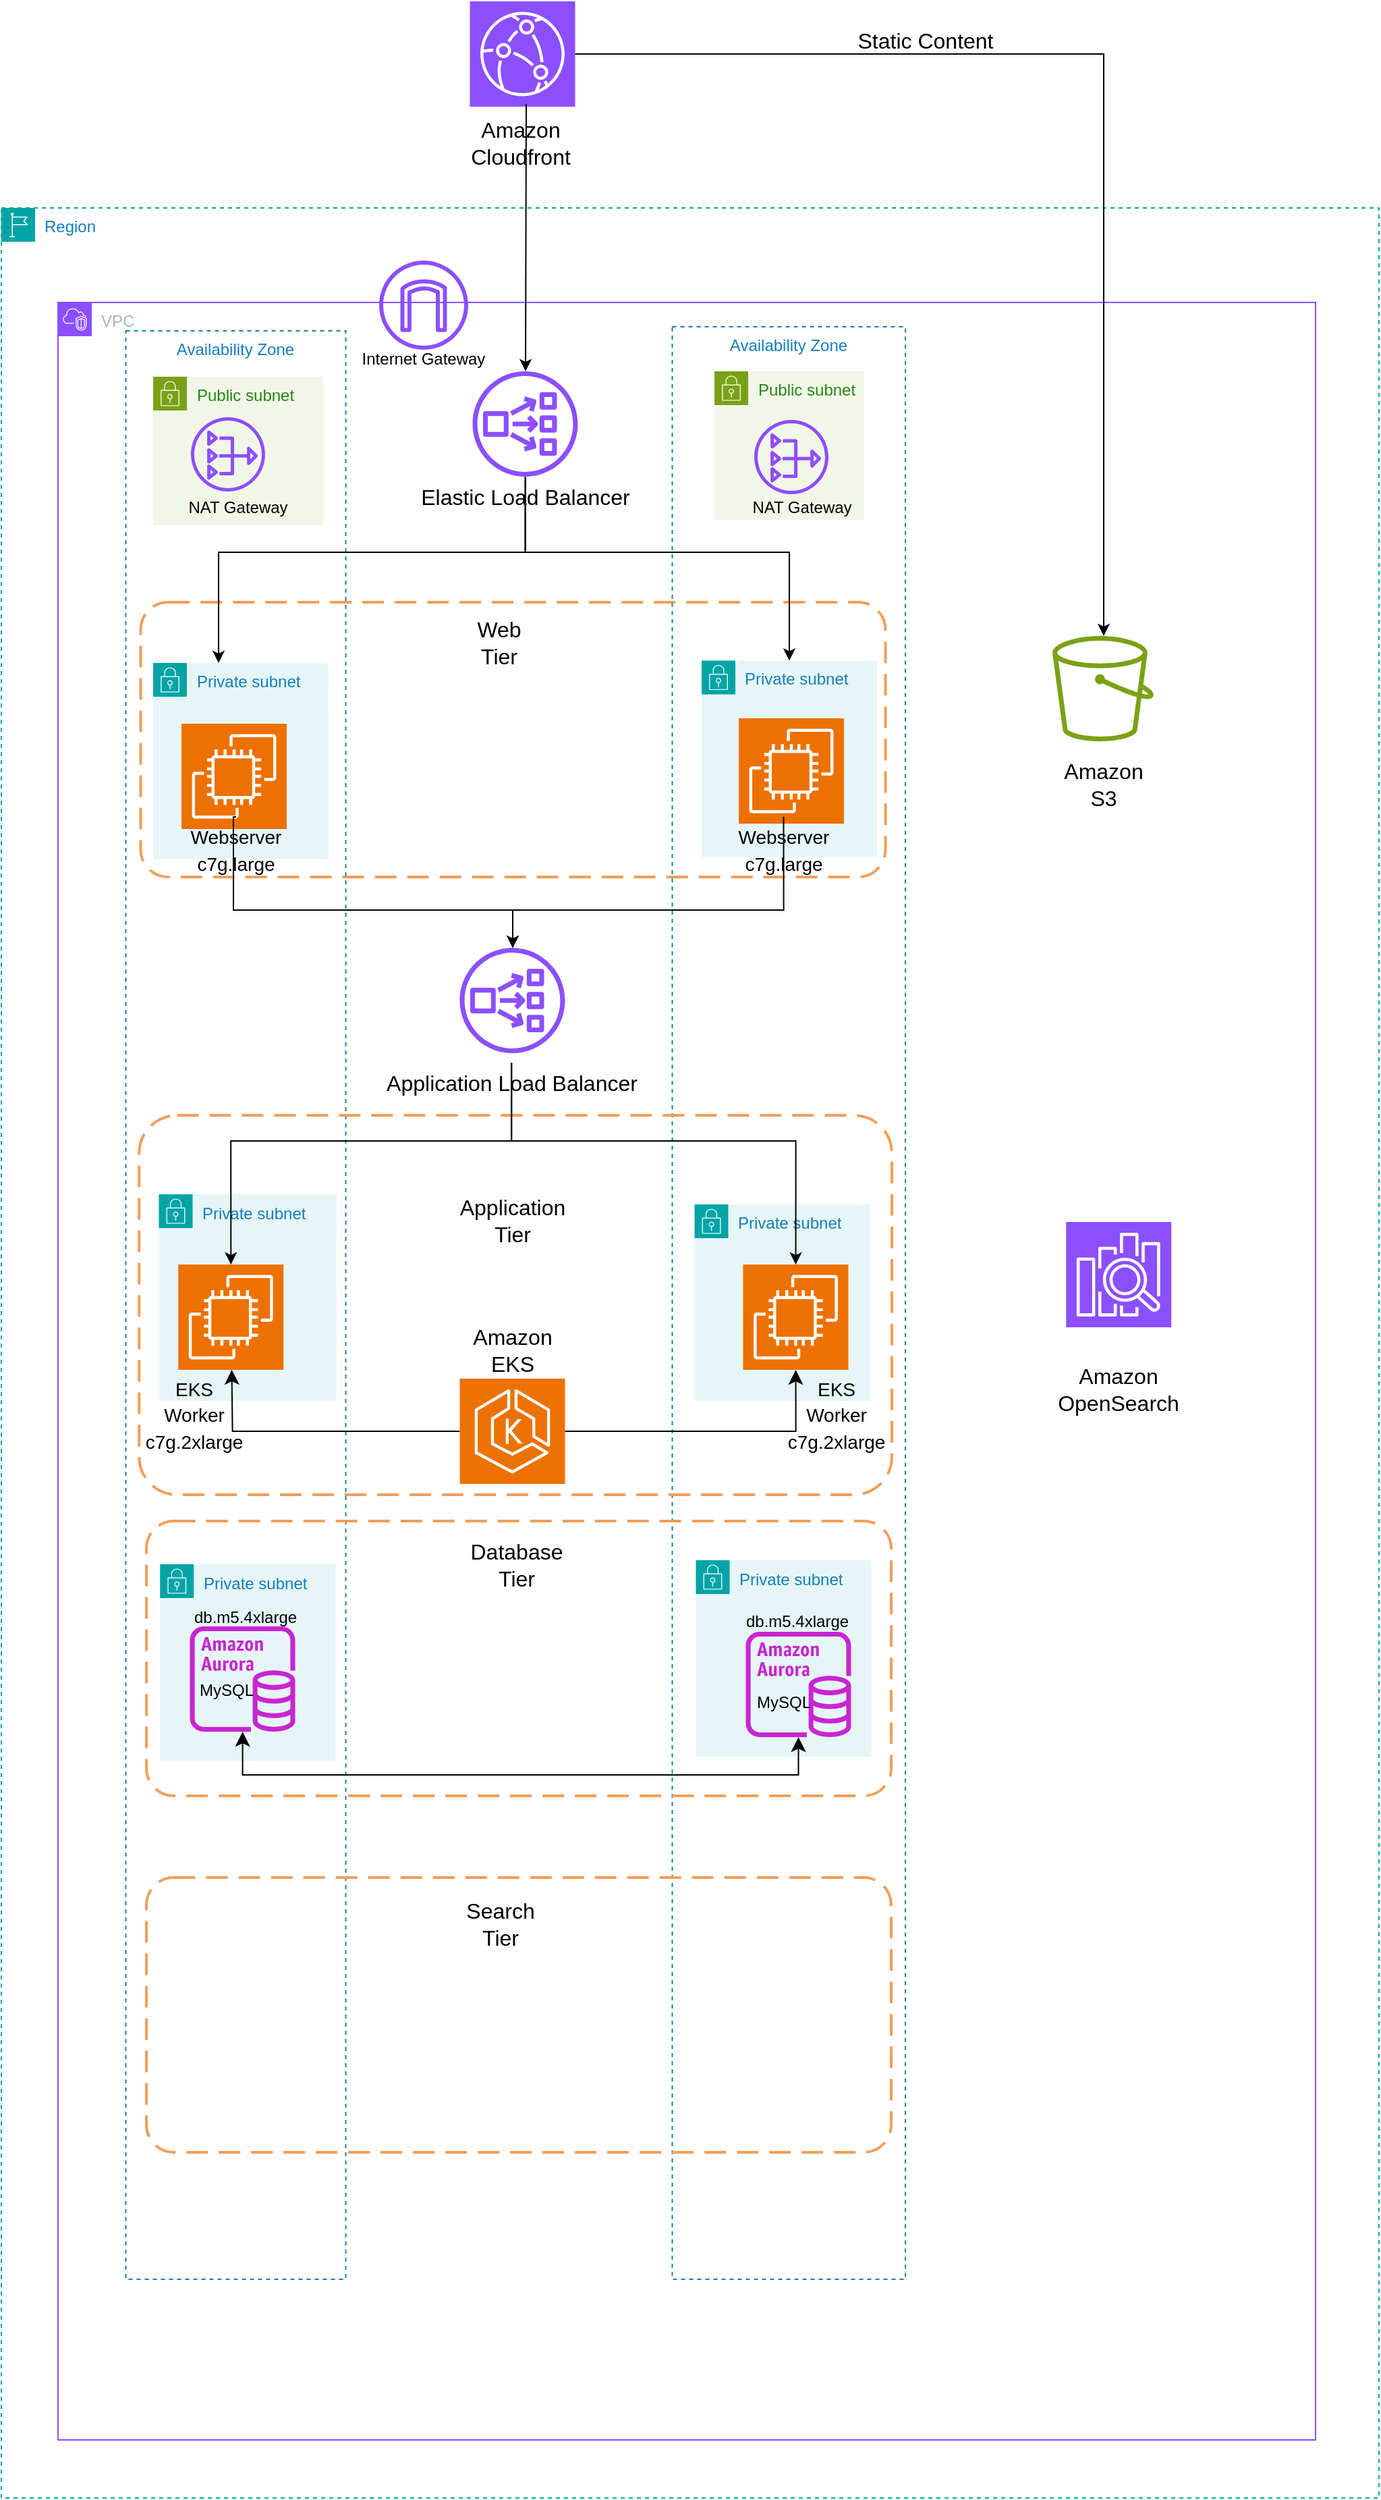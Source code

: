 <mxfile version="24.0.1" type="github">
  <diagram name="Page-1" id="wQiRSYRRvw66UvvO1vQl">
    <mxGraphModel dx="2074" dy="1554" grid="0" gridSize="10" guides="1" tooltips="1" connect="1" arrows="1" fold="1" page="0" pageScale="1" pageWidth="827" pageHeight="1169" math="0" shadow="0">
      <root>
        <mxCell id="0" />
        <mxCell id="1" parent="0" />
        <mxCell id="adOTMJZDt64ZFiTlyUBh-25" value="Private subnet" style="points=[[0,0],[0.25,0],[0.5,0],[0.75,0],[1,0],[1,0.25],[1,0.5],[1,0.75],[1,1],[0.75,1],[0.5,1],[0.25,1],[0,1],[0,0.75],[0,0.5],[0,0.25]];outlineConnect=0;gradientColor=none;html=1;whiteSpace=wrap;fontSize=12;fontStyle=0;container=0;pointerEvents=0;collapsible=0;recursiveResize=0;shape=mxgraph.aws4.group;grIcon=mxgraph.aws4.group_security_group;grStroke=0;strokeColor=#00A4A6;fillColor=#E6F6F7;verticalAlign=top;align=left;spacingLeft=30;fontColor=#147EBA;dashed=0;" vertex="1" parent="1">
          <mxGeometry x="734.75" y="1005.5" width="130" height="145.5" as="geometry" />
        </mxCell>
        <mxCell id="adOTMJZDt64ZFiTlyUBh-24" value="Private subnet" style="points=[[0,0],[0.25,0],[0.5,0],[0.75,0],[1,0],[1,0.25],[1,0.5],[1,0.75],[1,1],[0.75,1],[0.5,1],[0.25,1],[0,1],[0,0.75],[0,0.5],[0,0.25]];outlineConnect=0;gradientColor=none;html=1;whiteSpace=wrap;fontSize=12;fontStyle=0;container=0;pointerEvents=0;collapsible=0;recursiveResize=0;shape=mxgraph.aws4.group;grIcon=mxgraph.aws4.group_security_group;grStroke=0;strokeColor=#00A4A6;fillColor=#E6F6F7;verticalAlign=top;align=left;spacingLeft=30;fontColor=#147EBA;dashed=0;" vertex="1" parent="1">
          <mxGeometry x="337.63" y="1008.5" width="130" height="145.5" as="geometry" />
        </mxCell>
        <mxCell id="adOTMJZDt64ZFiTlyUBh-13" value="" style="rounded=1;arcSize=10;dashed=1;strokeColor=#F59D56;fillColor=none;gradientColor=none;dashPattern=8 4;strokeWidth=2;" vertex="1" parent="1">
          <mxGeometry x="323.25" y="296" width="552" height="203.5" as="geometry" />
        </mxCell>
        <mxCell id="LCZvXdwWNyGgl8HGmZK4-23" value="Availability Zone" style="fillColor=none;strokeColor=#147EBA;dashed=1;verticalAlign=top;fontStyle=0;fontColor=#147EBA;whiteSpace=wrap;html=1;" parent="1" vertex="1">
          <mxGeometry x="717.25" y="92" width="172.75" height="1446" as="geometry" />
        </mxCell>
        <mxCell id="LCZvXdwWNyGgl8HGmZK4-22" value="Availability Zone" style="fillColor=none;strokeColor=#147EBA;dashed=1;verticalAlign=top;fontStyle=0;fontColor=#147EBA;whiteSpace=wrap;html=1;" parent="1" vertex="1">
          <mxGeometry x="312.25" y="95" width="163" height="1443" as="geometry" />
        </mxCell>
        <mxCell id="LCZvXdwWNyGgl8HGmZK4-93" value="Private subnet" style="points=[[0,0],[0.25,0],[0.5,0],[0.75,0],[1,0],[1,0.25],[1,0.5],[1,0.75],[1,1],[0.75,1],[0.5,1],[0.25,1],[0,1],[0,0.75],[0,0.5],[0,0.25]];outlineConnect=0;gradientColor=none;html=1;whiteSpace=wrap;fontSize=12;fontStyle=0;container=1;pointerEvents=0;collapsible=0;recursiveResize=0;shape=mxgraph.aws4.group;grIcon=mxgraph.aws4.group_security_group;grStroke=0;strokeColor=#00A4A6;fillColor=#E6F6F7;verticalAlign=top;align=left;spacingLeft=30;fontColor=#147EBA;dashed=0;" parent="1" vertex="1">
          <mxGeometry x="336.75" y="734.5" width="131.75" height="153" as="geometry" />
        </mxCell>
        <mxCell id="8f--o2MPmmmghk2TIoo0-2" value="" style="sketch=0;points=[[0,0,0],[0.25,0,0],[0.5,0,0],[0.75,0,0],[1,0,0],[0,1,0],[0.25,1,0],[0.5,1,0],[0.75,1,0],[1,1,0],[0,0.25,0],[0,0.5,0],[0,0.75,0],[1,0.25,0],[1,0.5,0],[1,0.75,0]];outlineConnect=0;fontColor=#232F3E;fillColor=#ED7100;strokeColor=#ffffff;dashed=0;verticalLabelPosition=bottom;verticalAlign=top;align=center;html=1;fontSize=12;fontStyle=0;aspect=fixed;shape=mxgraph.aws4.resourceIcon;resIcon=mxgraph.aws4.ec2;" parent="LCZvXdwWNyGgl8HGmZK4-93" vertex="1">
          <mxGeometry x="14.37" y="52" width="78" height="78" as="geometry" />
        </mxCell>
        <mxCell id="LCZvXdwWNyGgl8HGmZK4-94" value="Private subnet" style="points=[[0,0],[0.25,0],[0.5,0],[0.75,0],[1,0],[1,0.25],[1,0.5],[1,0.75],[1,1],[0.75,1],[0.5,1],[0.25,1],[0,1],[0,0.75],[0,0.5],[0,0.25]];outlineConnect=0;gradientColor=none;html=1;whiteSpace=wrap;fontSize=12;fontStyle=0;container=0;pointerEvents=0;collapsible=0;recursiveResize=0;shape=mxgraph.aws4.group;grIcon=mxgraph.aws4.group_security_group;grStroke=0;strokeColor=#00A4A6;fillColor=#E6F6F7;verticalAlign=top;align=left;spacingLeft=30;fontColor=#147EBA;dashed=0;" parent="1" vertex="1">
          <mxGeometry x="733.75" y="742" width="130" height="145.5" as="geometry" />
        </mxCell>
        <mxCell id="LCZvXdwWNyGgl8HGmZK4-21" value="Region" style="points=[[0,0],[0.25,0],[0.5,0],[0.75,0],[1,0],[1,0.25],[1,0.5],[1,0.75],[1,1],[0.75,1],[0.5,1],[0.25,1],[0,1],[0,0.75],[0,0.5],[0,0.25]];outlineConnect=0;gradientColor=none;html=1;whiteSpace=wrap;fontSize=12;fontStyle=0;container=0;pointerEvents=0;collapsible=0;recursiveResize=0;shape=mxgraph.aws4.group;grIcon=mxgraph.aws4.group_region;strokeColor=#00A4A6;fillColor=none;verticalAlign=top;align=left;spacingLeft=30;fontColor=#147EBA;dashed=1;" parent="1" vertex="1">
          <mxGeometry x="220" y="4" width="1021" height="1696" as="geometry" />
        </mxCell>
        <mxCell id="LCZvXdwWNyGgl8HGmZK4-55" value="" style="edgeStyle=orthogonalEdgeStyle;rounded=0;orthogonalLoop=1;jettySize=auto;html=1;fontSize=12;startSize=8;endSize=8;entryX=0.5;entryY=1;entryDx=0;entryDy=0;entryPerimeter=0;" parent="1" source="LCZvXdwWNyGgl8HGmZK4-36" edge="1">
          <mxGeometry relative="1" as="geometry">
            <mxPoint x="390.75" y="864.5" as="targetPoint" />
          </mxGeometry>
        </mxCell>
        <mxCell id="LCZvXdwWNyGgl8HGmZK4-36" value="" style="sketch=0;points=[[0,0,0],[0.25,0,0],[0.5,0,0],[0.75,0,0],[1,0,0],[0,1,0],[0.25,1,0],[0.5,1,0],[0.75,1,0],[1,1,0],[0,0.25,0],[0,0.5,0],[0,0.75,0],[1,0.25,0],[1,0.5,0],[1,0.75,0]];outlineConnect=0;fontColor=#232F3E;fillColor=#ED7100;strokeColor=#ffffff;dashed=0;verticalLabelPosition=bottom;verticalAlign=top;align=center;html=1;fontSize=12;fontStyle=0;aspect=fixed;shape=mxgraph.aws4.resourceIcon;resIcon=mxgraph.aws4.eks;" parent="1" vertex="1">
          <mxGeometry x="559.75" y="871" width="78" height="78" as="geometry" />
        </mxCell>
        <mxCell id="LCZvXdwWNyGgl8HGmZK4-38" value="" style="sketch=0;points=[[0,0,0],[0.25,0,0],[0.5,0,0],[0.75,0,0],[1,0,0],[0,1,0],[0.25,1,0],[0.5,1,0],[0.75,1,0],[1,1,0],[0,0.25,0],[0,0.5,0],[0,0.75,0],[1,0.25,0],[1,0.5,0],[1,0.75,0]];outlineConnect=0;fontColor=#232F3E;fillColor=#ED7100;strokeColor=#ffffff;dashed=0;verticalLabelPosition=bottom;verticalAlign=top;align=center;html=1;fontSize=12;fontStyle=0;aspect=fixed;shape=mxgraph.aws4.resourceIcon;resIcon=mxgraph.aws4.ec2;" parent="1" vertex="1">
          <mxGeometry x="769.75" y="786.5" width="78" height="78" as="geometry" />
        </mxCell>
        <mxCell id="LCZvXdwWNyGgl8HGmZK4-43" value="" style="sketch=0;outlineConnect=0;fontColor=#232F3E;gradientColor=none;fillColor=#C925D1;strokeColor=none;dashed=0;verticalLabelPosition=bottom;verticalAlign=top;align=center;html=1;fontSize=12;fontStyle=0;aspect=fixed;pointerEvents=1;shape=mxgraph.aws4.aurora_instance;" parent="1" vertex="1">
          <mxGeometry x="359.75" y="1054.5" width="78" height="78" as="geometry" />
        </mxCell>
        <mxCell id="LCZvXdwWNyGgl8HGmZK4-46" value="" style="sketch=0;outlineConnect=0;fontColor=#232F3E;gradientColor=none;fillColor=#C925D1;strokeColor=none;dashed=0;verticalLabelPosition=bottom;verticalAlign=top;align=center;html=1;fontSize=12;fontStyle=0;aspect=fixed;pointerEvents=1;shape=mxgraph.aws4.aurora_instance;" parent="1" vertex="1">
          <mxGeometry x="771.75" y="1058.5" width="78" height="78" as="geometry" />
        </mxCell>
        <mxCell id="LCZvXdwWNyGgl8HGmZK4-47" value="" style="sketch=0;points=[[0,0,0],[0.25,0,0],[0.5,0,0],[0.75,0,0],[1,0,0],[0,1,0],[0.25,1,0],[0.5,1,0],[0.75,1,0],[1,1,0],[0,0.25,0],[0,0.5,0],[0,0.75,0],[1,0.25,0],[1,0.5,0],[1,0.75,0]];outlineConnect=0;fontColor=#232F3E;fillColor=#8C4FFF;strokeColor=#ffffff;dashed=0;verticalLabelPosition=bottom;verticalAlign=top;align=center;html=1;fontSize=12;fontStyle=0;aspect=fixed;shape=mxgraph.aws4.resourceIcon;resIcon=mxgraph.aws4.elasticsearch_service;" parent="1" vertex="1">
          <mxGeometry x="1009.12" y="755" width="78" height="78" as="geometry" />
        </mxCell>
        <mxCell id="LCZvXdwWNyGgl8HGmZK4-48" value="" style="sketch=0;outlineConnect=0;fontColor=#232F3E;gradientColor=none;fillColor=#8C4FFF;strokeColor=none;dashed=0;verticalLabelPosition=bottom;verticalAlign=top;align=center;html=1;fontSize=12;fontStyle=0;aspect=fixed;pointerEvents=1;shape=mxgraph.aws4.network_load_balancer;" parent="1" vertex="1">
          <mxGeometry x="569.25" y="125" width="78" height="78" as="geometry" />
        </mxCell>
        <mxCell id="LCZvXdwWNyGgl8HGmZK4-56" value="" style="edgeStyle=orthogonalEdgeStyle;orthogonalLoop=1;jettySize=auto;html=1;rounded=0;fontSize=12;startSize=8;endSize=8;entryX=0.5;entryY=1;entryDx=0;entryDy=0;entryPerimeter=0;exitX=1;exitY=0.5;exitDx=0;exitDy=0;exitPerimeter=0;" parent="1" source="LCZvXdwWNyGgl8HGmZK4-36" target="LCZvXdwWNyGgl8HGmZK4-38" edge="1">
          <mxGeometry width="120" relative="1" as="geometry">
            <mxPoint x="590.75" y="833.5" as="sourcePoint" />
            <mxPoint x="710.75" y="833.5" as="targetPoint" />
          </mxGeometry>
        </mxCell>
        <mxCell id="LCZvXdwWNyGgl8HGmZK4-63" value="Amazon EKS" style="text;strokeColor=none;fillColor=none;html=1;align=center;verticalAlign=middle;whiteSpace=wrap;rounded=0;fontSize=16;" parent="1" vertex="1">
          <mxGeometry x="568.75" y="800.5" width="60" height="98" as="geometry" />
        </mxCell>
        <mxCell id="LCZvXdwWNyGgl8HGmZK4-69" value="" style="orthogonalLoop=1;jettySize=auto;html=1;rounded=0;fontSize=12;startSize=8;endSize=8;edgeStyle=orthogonalEdgeStyle;startArrow=classic;startFill=1;" parent="1" source="LCZvXdwWNyGgl8HGmZK4-43" target="LCZvXdwWNyGgl8HGmZK4-46" edge="1">
          <mxGeometry width="120" relative="1" as="geometry">
            <mxPoint x="388.75" y="1066.5" as="sourcePoint" />
            <mxPoint x="701.751" y="1309.693" as="targetPoint" />
            <Array as="points">
              <mxPoint x="398.75" y="1164.5" />
              <mxPoint x="810.75" y="1164.5" />
            </Array>
          </mxGeometry>
        </mxCell>
        <mxCell id="LCZvXdwWNyGgl8HGmZK4-71" value="Amazon OpenSearch" style="text;strokeColor=none;fillColor=none;html=1;align=center;verticalAlign=middle;whiteSpace=wrap;rounded=0;fontSize=16;" parent="1" vertex="1">
          <mxGeometry x="1024.12" y="850.25" width="48" height="58" as="geometry" />
        </mxCell>
        <mxCell id="LCZvXdwWNyGgl8HGmZK4-72" value="&lt;font style=&quot;font-size: 12px;&quot;&gt;MySQL&lt;/font&gt;" style="text;strokeColor=none;fillColor=none;html=1;align=center;verticalAlign=middle;whiteSpace=wrap;rounded=0;fontSize=16;" parent="1" vertex="1">
          <mxGeometry x="356.75" y="1084.5" width="60" height="30" as="geometry" />
        </mxCell>
        <mxCell id="LCZvXdwWNyGgl8HGmZK4-73" value="&lt;font style=&quot;font-size: 12px;&quot;&gt;MySQL&lt;/font&gt;" style="text;strokeColor=none;fillColor=none;html=1;align=center;verticalAlign=middle;whiteSpace=wrap;rounded=0;fontSize=16;" parent="1" vertex="1">
          <mxGeometry x="769.75" y="1093.5" width="60" height="30" as="geometry" />
        </mxCell>
        <mxCell id="LCZvXdwWNyGgl8HGmZK4-74" value="Elastic Load Balancer" style="text;strokeColor=none;fillColor=none;html=1;align=center;verticalAlign=middle;whiteSpace=wrap;rounded=0;fontSize=16;" parent="1" vertex="1">
          <mxGeometry x="499.75" y="203" width="217" height="30" as="geometry" />
        </mxCell>
        <mxCell id="LCZvXdwWNyGgl8HGmZK4-90" value="Public subnet" style="points=[[0,0],[0.25,0],[0.5,0],[0.75,0],[1,0],[1,0.25],[1,0.5],[1,0.75],[1,1],[0.75,1],[0.5,1],[0.25,1],[0,1],[0,0.75],[0,0.5],[0,0.25]];outlineConnect=0;gradientColor=none;html=1;whiteSpace=wrap;fontSize=12;fontStyle=0;container=1;pointerEvents=0;collapsible=0;recursiveResize=0;shape=mxgraph.aws4.group;grIcon=mxgraph.aws4.group_security_group;grStroke=0;strokeColor=#7AA116;fillColor=#F2F6E8;verticalAlign=top;align=left;spacingLeft=30;fontColor=#248814;dashed=0;" parent="1" vertex="1">
          <mxGeometry x="332.5" y="129" width="126" height="110" as="geometry" />
        </mxCell>
        <mxCell id="LCZvXdwWNyGgl8HGmZK4-92" value="Public subnet" style="points=[[0,0],[0.25,0],[0.5,0],[0.75,0],[1,0],[1,0.25],[1,0.5],[1,0.75],[1,1],[0.75,1],[0.5,1],[0.25,1],[0,1],[0,0.75],[0,0.5],[0,0.25]];outlineConnect=0;gradientColor=none;html=1;whiteSpace=wrap;fontSize=12;fontStyle=0;container=1;pointerEvents=0;collapsible=0;recursiveResize=0;shape=mxgraph.aws4.group;grIcon=mxgraph.aws4.group_security_group;grStroke=0;strokeColor=#7AA116;fillColor=#F2F6E8;verticalAlign=top;align=left;spacingLeft=30;fontColor=#248814;dashed=0;" parent="1" vertex="1">
          <mxGeometry x="748.5" y="125" width="111" height="110" as="geometry" />
        </mxCell>
        <mxCell id="LCZvXdwWNyGgl8HGmZK4-64" value="&lt;div&gt;&lt;font style=&quot;font-size: 14px;&quot;&gt;EKS Worker&lt;/font&gt;&lt;/div&gt;&lt;div&gt;&lt;font style=&quot;font-size: 14px;&quot;&gt;c7g.2xlarge&lt;/font&gt;&lt;/div&gt;&lt;div&gt;  &lt;br/&gt;               &lt;/div&gt;" style="text;strokeColor=none;fillColor=none;html=1;align=center;verticalAlign=middle;whiteSpace=wrap;rounded=0;fontSize=16;" parent="1" vertex="1">
          <mxGeometry x="332.5" y="874" width="60" height="66" as="geometry" />
        </mxCell>
        <mxCell id="LCZvXdwWNyGgl8HGmZK4-103" value="" style="sketch=0;outlineConnect=0;fontColor=#232F3E;gradientColor=none;fillColor=#8C4FFF;strokeColor=none;dashed=0;verticalLabelPosition=bottom;verticalAlign=top;align=center;html=1;fontSize=12;fontStyle=0;aspect=fixed;pointerEvents=1;shape=mxgraph.aws4.internet_gateway;" parent="1" vertex="1">
          <mxGeometry x="500" y="43" width="66" height="66" as="geometry" />
        </mxCell>
        <mxCell id="LCZvXdwWNyGgl8HGmZK4-104" value="&lt;font style=&quot;font-size: 12px;&quot;&gt;Internet Gateway&lt;/font&gt;" style="text;strokeColor=none;fillColor=none;html=1;align=center;verticalAlign=middle;whiteSpace=wrap;rounded=0;fontSize=16;" parent="1" vertex="1">
          <mxGeometry x="452" y="109" width="162" height="10" as="geometry" />
        </mxCell>
        <mxCell id="LCZvXdwWNyGgl8HGmZK4-89" value="VPC" style="points=[[0,0],[0.25,0],[0.5,0],[0.75,0],[1,0],[1,0.25],[1,0.5],[1,0.75],[1,1],[0.75,1],[0.5,1],[0.25,1],[0,1],[0,0.75],[0,0.5],[0,0.25]];outlineConnect=0;gradientColor=none;html=1;whiteSpace=wrap;fontSize=12;fontStyle=0;container=0;pointerEvents=0;collapsible=0;recursiveResize=0;shape=mxgraph.aws4.group;grIcon=mxgraph.aws4.group_vpc2;strokeColor=#8C4FFF;fillColor=none;verticalAlign=top;align=left;spacingLeft=30;fontColor=#AAB7B8;dashed=0;" parent="1" vertex="1">
          <mxGeometry x="262" y="74" width="932" height="1583" as="geometry" />
        </mxCell>
        <mxCell id="LCZvXdwWNyGgl8HGmZK4-105" value="" style="sketch=0;outlineConnect=0;fontColor=#232F3E;gradientColor=none;fillColor=#8C4FFF;strokeColor=none;dashed=0;verticalLabelPosition=bottom;verticalAlign=top;align=center;html=1;fontSize=12;fontStyle=0;aspect=fixed;pointerEvents=1;shape=mxgraph.aws4.nat_gateway;" parent="1" vertex="1">
          <mxGeometry x="360.5" y="159" width="55" height="55" as="geometry" />
        </mxCell>
        <mxCell id="LCZvXdwWNyGgl8HGmZK4-106" value="" style="sketch=0;outlineConnect=0;fontColor=#232F3E;gradientColor=none;fillColor=#8C4FFF;strokeColor=none;dashed=0;verticalLabelPosition=bottom;verticalAlign=top;align=center;html=1;fontSize=12;fontStyle=0;aspect=fixed;pointerEvents=1;shape=mxgraph.aws4.nat_gateway;" parent="1" vertex="1">
          <mxGeometry x="778" y="161" width="55" height="55" as="geometry" />
        </mxCell>
        <mxCell id="LCZvXdwWNyGgl8HGmZK4-107" value="&lt;font style=&quot;font-size: 12px;&quot;&gt;NAT Gateway&lt;/font&gt;" style="text;strokeColor=none;fillColor=none;html=1;align=center;verticalAlign=middle;whiteSpace=wrap;rounded=0;fontSize=16;" parent="1" vertex="1">
          <mxGeometry x="287" y="219" width="217" height="9" as="geometry" />
        </mxCell>
        <mxCell id="LCZvXdwWNyGgl8HGmZK4-108" value="&lt;font style=&quot;font-size: 12px;&quot;&gt;NAT Gateway&lt;/font&gt;" style="text;strokeColor=none;fillColor=none;html=1;align=center;verticalAlign=middle;whiteSpace=wrap;rounded=0;fontSize=16;" parent="1" vertex="1">
          <mxGeometry x="704.5" y="219" width="217" height="9" as="geometry" />
        </mxCell>
        <mxCell id="8f--o2MPmmmghk2TIoo0-1" value="" style="endArrow=classic;html=1;rounded=0;edgeStyle=orthogonalEdgeStyle;entryX=0.5;entryY=0;entryDx=0;entryDy=0;" parent="1" source="LCZvXdwWNyGgl8HGmZK4-48" target="adOTMJZDt64ZFiTlyUBh-6" edge="1">
          <mxGeometry width="50" height="50" relative="1" as="geometry">
            <mxPoint x="543.25" y="318" as="sourcePoint" />
            <mxPoint x="805" y="335" as="targetPoint" />
            <Array as="points">
              <mxPoint x="608" y="259" />
              <mxPoint x="804" y="259" />
            </Array>
          </mxGeometry>
        </mxCell>
        <mxCell id="8f--o2MPmmmghk2TIoo0-4" value="" style="endArrow=classic;html=1;rounded=0;edgeStyle=orthogonalEdgeStyle;" parent="1" edge="1">
          <mxGeometry width="50" height="50" relative="1" as="geometry">
            <mxPoint x="608.333" y="204" as="sourcePoint" />
            <mxPoint x="381" y="341" as="targetPoint" />
            <Array as="points">
              <mxPoint x="608.25" y="259" />
              <mxPoint x="381.25" y="259" />
            </Array>
          </mxGeometry>
        </mxCell>
        <mxCell id="adOTMJZDt64ZFiTlyUBh-6" value="Private subnet" style="points=[[0,0],[0.25,0],[0.5,0],[0.75,0],[1,0],[1,0.25],[1,0.5],[1,0.75],[1,1],[0.75,1],[0.5,1],[0.25,1],[0,1],[0,0.75],[0,0.5],[0,0.25]];outlineConnect=0;gradientColor=none;html=1;whiteSpace=wrap;fontSize=12;fontStyle=0;container=0;pointerEvents=0;collapsible=0;recursiveResize=0;shape=mxgraph.aws4.group;grIcon=mxgraph.aws4.group_security_group;grStroke=0;strokeColor=#00A4A6;fillColor=#E6F6F7;verticalAlign=top;align=left;spacingLeft=30;fontColor=#147EBA;dashed=0;" vertex="1" parent="1">
          <mxGeometry x="739" y="339.25" width="130" height="145.5" as="geometry" />
        </mxCell>
        <mxCell id="adOTMJZDt64ZFiTlyUBh-2" value="" style="sketch=0;points=[[0,0,0],[0.25,0,0],[0.5,0,0],[0.75,0,0],[1,0,0],[0,1,0],[0.25,1,0],[0.5,1,0],[0.75,1,0],[1,1,0],[0,0.25,0],[0,0.5,0],[0,0.75,0],[1,0.25,0],[1,0.5,0],[1,0.75,0]];outlineConnect=0;fontColor=#232F3E;fillColor=#ED7100;strokeColor=#ffffff;dashed=0;verticalLabelPosition=bottom;verticalAlign=top;align=center;html=1;fontSize=12;fontStyle=0;aspect=fixed;shape=mxgraph.aws4.resourceIcon;resIcon=mxgraph.aws4.ec2;" vertex="1" parent="1">
          <mxGeometry x="766.5" y="382" width="78" height="78" as="geometry" />
        </mxCell>
        <mxCell id="adOTMJZDt64ZFiTlyUBh-8" value="Private subnet" style="points=[[0,0],[0.25,0],[0.5,0],[0.75,0],[1,0],[1,0.25],[1,0.5],[1,0.75],[1,1],[0.75,1],[0.5,1],[0.25,1],[0,1],[0,0.75],[0,0.5],[0,0.25]];outlineConnect=0;gradientColor=none;html=1;whiteSpace=wrap;fontSize=12;fontStyle=0;container=0;pointerEvents=0;collapsible=0;recursiveResize=0;shape=mxgraph.aws4.group;grIcon=mxgraph.aws4.group_security_group;grStroke=0;strokeColor=#00A4A6;fillColor=#E6F6F7;verticalAlign=top;align=left;spacingLeft=30;fontColor=#147EBA;dashed=0;" vertex="1" parent="1">
          <mxGeometry x="332.5" y="341" width="130" height="145.5" as="geometry" />
        </mxCell>
        <mxCell id="adOTMJZDt64ZFiTlyUBh-7" value="" style="sketch=0;points=[[0,0,0],[0.25,0,0],[0.5,0,0],[0.75,0,0],[1,0,0],[0,1,0],[0.25,1,0],[0.5,1,0],[0.75,1,0],[1,1,0],[0,0.25,0],[0,0.5,0],[0,0.75,0],[1,0.25,0],[1,0.5,0],[1,0.75,0]];outlineConnect=0;fontColor=#232F3E;fillColor=#ED7100;strokeColor=#ffffff;dashed=0;verticalLabelPosition=bottom;verticalAlign=top;align=center;html=1;fontSize=12;fontStyle=0;aspect=fixed;shape=mxgraph.aws4.resourceIcon;resIcon=mxgraph.aws4.ec2;" vertex="1" parent="1">
          <mxGeometry x="353.5" y="386" width="78" height="78" as="geometry" />
        </mxCell>
        <mxCell id="adOTMJZDt64ZFiTlyUBh-10" value="Web Tier" style="text;strokeColor=none;fillColor=none;html=1;align=center;verticalAlign=middle;whiteSpace=wrap;rounded=0;fontSize=16;" vertex="1" parent="1">
          <mxGeometry x="559" y="307" width="60" height="38" as="geometry" />
        </mxCell>
        <mxCell id="adOTMJZDt64ZFiTlyUBh-14" value="" style="rounded=1;arcSize=10;dashed=1;strokeColor=#F59D56;fillColor=none;gradientColor=none;dashPattern=8 4;strokeWidth=2;" vertex="1" parent="1">
          <mxGeometry x="322.12" y="676" width="557.88" height="281" as="geometry" />
        </mxCell>
        <mxCell id="adOTMJZDt64ZFiTlyUBh-15" value="Application Tier" style="text;strokeColor=none;fillColor=none;html=1;align=center;verticalAlign=middle;whiteSpace=wrap;rounded=0;fontSize=16;" vertex="1" parent="1">
          <mxGeometry x="569.25" y="734.5" width="60" height="38" as="geometry" />
        </mxCell>
        <mxCell id="adOTMJZDt64ZFiTlyUBh-17" value="" style="rounded=1;arcSize=10;dashed=1;strokeColor=#F59D56;fillColor=none;gradientColor=none;dashPattern=8 4;strokeWidth=2;" vertex="1" parent="1">
          <mxGeometry x="327.5" y="976.5" width="552" height="203.5" as="geometry" />
        </mxCell>
        <mxCell id="adOTMJZDt64ZFiTlyUBh-18" value="Database Tier" style="text;strokeColor=none;fillColor=none;html=1;align=center;verticalAlign=middle;whiteSpace=wrap;rounded=0;fontSize=16;" vertex="1" parent="1">
          <mxGeometry x="571.5" y="989.5" width="60" height="38" as="geometry" />
        </mxCell>
        <mxCell id="adOTMJZDt64ZFiTlyUBh-20" value="" style="rounded=1;arcSize=10;dashed=1;strokeColor=#F59D56;fillColor=none;gradientColor=none;dashPattern=8 4;strokeWidth=2;" vertex="1" parent="1">
          <mxGeometry x="327.5" y="1240.5" width="552" height="203.5" as="geometry" />
        </mxCell>
        <mxCell id="adOTMJZDt64ZFiTlyUBh-21" value="Search Tier" style="text;strokeColor=none;fillColor=none;html=1;align=center;verticalAlign=middle;whiteSpace=wrap;rounded=0;fontSize=16;" vertex="1" parent="1">
          <mxGeometry x="559.75" y="1255.5" width="60" height="38" as="geometry" />
        </mxCell>
        <mxCell id="adOTMJZDt64ZFiTlyUBh-22" value="&lt;div&gt;&lt;font style=&quot;font-size: 14px;&quot;&gt;Webserver&lt;/font&gt;&lt;/div&gt;&lt;div&gt;&lt;font style=&quot;font-size: 14px;&quot;&gt;c7g.large&lt;/font&gt;&lt;/div&gt;" style="text;strokeColor=none;fillColor=none;html=1;align=center;verticalAlign=middle;whiteSpace=wrap;rounded=0;fontSize=16;" vertex="1" parent="1">
          <mxGeometry x="365" y="455" width="58" height="47" as="geometry" />
        </mxCell>
        <mxCell id="adOTMJZDt64ZFiTlyUBh-27" value="" style="sketch=0;outlineConnect=0;fontColor=#232F3E;gradientColor=none;fillColor=#7AA116;strokeColor=none;dashed=0;verticalLabelPosition=bottom;verticalAlign=top;align=center;html=1;fontSize=12;fontStyle=0;aspect=fixed;pointerEvents=1;shape=mxgraph.aws4.bucket;" vertex="1" parent="1">
          <mxGeometry x="999" y="321" width="75" height="78" as="geometry" />
        </mxCell>
        <mxCell id="adOTMJZDt64ZFiTlyUBh-28" value="" style="sketch=0;points=[[0,0,0],[0.25,0,0],[0.5,0,0],[0.75,0,0],[1,0,0],[0,1,0],[0.25,1,0],[0.5,1,0],[0.75,1,0],[1,1,0],[0,0.25,0],[0,0.5,0],[0,0.75,0],[1,0.25,0],[1,0.5,0],[1,0.75,0]];outlineConnect=0;fontColor=#232F3E;fillColor=#8C4FFF;strokeColor=#ffffff;dashed=0;verticalLabelPosition=bottom;verticalAlign=top;align=center;html=1;fontSize=12;fontStyle=0;aspect=fixed;shape=mxgraph.aws4.resourceIcon;resIcon=mxgraph.aws4.cloudfront;" vertex="1" parent="1">
          <mxGeometry x="567.25" y="-149" width="78" height="78" as="geometry" />
        </mxCell>
        <mxCell id="adOTMJZDt64ZFiTlyUBh-30" value="Amazon Cloudfront" style="text;strokeColor=none;fillColor=none;html=1;align=center;verticalAlign=middle;whiteSpace=wrap;rounded=0;fontSize=16;" vertex="1" parent="1">
          <mxGeometry x="580.5" y="-73" width="48" height="58" as="geometry" />
        </mxCell>
        <mxCell id="adOTMJZDt64ZFiTlyUBh-31" value="Amazon S3" style="text;strokeColor=none;fillColor=none;html=1;align=center;verticalAlign=middle;whiteSpace=wrap;rounded=0;fontSize=16;" vertex="1" parent="1">
          <mxGeometry x="1012.5" y="402" width="48" height="58" as="geometry" />
        </mxCell>
        <mxCell id="adOTMJZDt64ZFiTlyUBh-32" value="" style="endArrow=classic;html=1;rounded=0;edgeStyle=orthogonalEdgeStyle;" edge="1" parent="1">
          <mxGeometry width="50" height="50" relative="1" as="geometry">
            <mxPoint x="609" y="-73" as="sourcePoint" />
            <mxPoint x="608.5" y="125" as="targetPoint" />
            <Array as="points">
              <mxPoint x="608.5" y="-73" />
            </Array>
          </mxGeometry>
        </mxCell>
        <mxCell id="adOTMJZDt64ZFiTlyUBh-33" value="" style="endArrow=classic;html=1;rounded=0;edgeStyle=orthogonalEdgeStyle;exitX=1;exitY=0.5;exitDx=0;exitDy=0;exitPerimeter=0;" edge="1" parent="1" source="adOTMJZDt64ZFiTlyUBh-28" target="adOTMJZDt64ZFiTlyUBh-27">
          <mxGeometry width="50" height="50" relative="1" as="geometry">
            <mxPoint x="784" y="-140" as="sourcePoint" />
            <mxPoint x="981" y="270" as="targetPoint" />
            <Array as="points">
              <mxPoint x="1037" y="-110" />
            </Array>
          </mxGeometry>
        </mxCell>
        <mxCell id="adOTMJZDt64ZFiTlyUBh-34" value="Static Content" style="text;strokeColor=none;fillColor=none;html=1;align=center;verticalAlign=middle;whiteSpace=wrap;rounded=0;fontSize=16;" vertex="1" parent="1">
          <mxGeometry x="838" y="-149" width="134" height="57" as="geometry" />
        </mxCell>
        <mxCell id="adOTMJZDt64ZFiTlyUBh-38" value="" style="sketch=0;outlineConnect=0;fontColor=#232F3E;gradientColor=none;fillColor=#8C4FFF;strokeColor=none;dashed=0;verticalLabelPosition=bottom;verticalAlign=top;align=center;html=1;fontSize=12;fontStyle=0;aspect=fixed;pointerEvents=1;shape=mxgraph.aws4.network_load_balancer;" vertex="1" parent="1">
          <mxGeometry x="559.75" y="552" width="78" height="78" as="geometry" />
        </mxCell>
        <mxCell id="adOTMJZDt64ZFiTlyUBh-39" value="Application Load Balancer" style="text;strokeColor=none;fillColor=none;html=1;align=center;verticalAlign=middle;whiteSpace=wrap;rounded=0;fontSize=16;" vertex="1" parent="1">
          <mxGeometry x="489.62" y="637" width="217" height="30" as="geometry" />
        </mxCell>
        <mxCell id="adOTMJZDt64ZFiTlyUBh-41" value="" style="endArrow=classic;html=1;rounded=0;edgeStyle=orthogonalEdgeStyle;entryX=0.5;entryY=0;entryDx=0;entryDy=0;entryPerimeter=0;exitX=0.5;exitY=0;exitDx=0;exitDy=0;" edge="1" parent="1" source="adOTMJZDt64ZFiTlyUBh-39" target="8f--o2MPmmmghk2TIoo0-2">
          <mxGeometry width="50" height="50" relative="1" as="geometry">
            <mxPoint x="607.72" y="503" as="sourcePoint" />
            <mxPoint x="399.12" y="659.5" as="targetPoint" />
            <Array as="points">
              <mxPoint x="598" y="695" />
              <mxPoint x="390" y="695" />
            </Array>
          </mxGeometry>
        </mxCell>
        <mxCell id="adOTMJZDt64ZFiTlyUBh-43" value="" style="endArrow=classic;html=1;rounded=0;edgeStyle=orthogonalEdgeStyle;entryX=0.5;entryY=0;entryDx=0;entryDy=0;entryPerimeter=0;exitX=0.5;exitY=0;exitDx=0;exitDy=0;" edge="1" parent="1" source="adOTMJZDt64ZFiTlyUBh-39" target="LCZvXdwWNyGgl8HGmZK4-38">
          <mxGeometry width="50" height="50" relative="1" as="geometry">
            <mxPoint x="608.12" y="647" as="sourcePoint" />
            <mxPoint x="400.12" y="797" as="targetPoint" />
            <Array as="points">
              <mxPoint x="598" y="695" />
              <mxPoint x="809" y="695" />
            </Array>
          </mxGeometry>
        </mxCell>
        <mxCell id="adOTMJZDt64ZFiTlyUBh-45" value="" style="endArrow=classic;html=1;rounded=0;edgeStyle=orthogonalEdgeStyle;exitX=0.5;exitY=0;exitDx=0;exitDy=0;" edge="1" parent="1" source="adOTMJZDt64ZFiTlyUBh-22" target="adOTMJZDt64ZFiTlyUBh-38">
          <mxGeometry width="50" height="50" relative="1" as="geometry">
            <mxPoint x="816" y="463" as="sourcePoint" />
            <mxPoint x="607" y="592" as="targetPoint" />
            <Array as="points">
              <mxPoint x="392" y="455" />
              <mxPoint x="392" y="524" />
              <mxPoint x="599" y="524" />
            </Array>
          </mxGeometry>
        </mxCell>
        <mxCell id="adOTMJZDt64ZFiTlyUBh-47" value="" style="endArrow=classic;html=1;rounded=0;edgeStyle=orthogonalEdgeStyle;exitX=0.5;exitY=0;exitDx=0;exitDy=0;" edge="1" parent="1" source="adOTMJZDt64ZFiTlyUBh-46" target="adOTMJZDt64ZFiTlyUBh-38">
          <mxGeometry width="50" height="50" relative="1" as="geometry">
            <mxPoint x="805.5" y="453" as="sourcePoint" />
            <mxPoint x="613" y="524" as="targetPoint" />
            <Array as="points">
              <mxPoint x="800" y="524" />
              <mxPoint x="599" y="524" />
            </Array>
          </mxGeometry>
        </mxCell>
        <mxCell id="adOTMJZDt64ZFiTlyUBh-46" value="&lt;div&gt;&lt;font style=&quot;font-size: 14px;&quot;&gt;Webserver&lt;/font&gt;&lt;/div&gt;&lt;div&gt;&lt;font style=&quot;font-size: 14px;&quot;&gt;c7g.large&lt;/font&gt;&lt;/div&gt;" style="text;strokeColor=none;fillColor=none;html=1;align=center;verticalAlign=middle;whiteSpace=wrap;rounded=0;fontSize=16;" vertex="1" parent="1">
          <mxGeometry x="770.75" y="455" width="58" height="47" as="geometry" />
        </mxCell>
        <mxCell id="adOTMJZDt64ZFiTlyUBh-49" value="&lt;div&gt;&lt;font style=&quot;font-size: 14px;&quot;&gt;EKS Worker&lt;/font&gt;&lt;/div&gt;&lt;div&gt;&lt;font style=&quot;font-size: 14px;&quot;&gt;c7g.2xlarge&lt;/font&gt;&lt;/div&gt;&lt;div&gt;  &lt;br/&gt;               &lt;/div&gt;" style="text;strokeColor=none;fillColor=none;html=1;align=center;verticalAlign=middle;whiteSpace=wrap;rounded=0;fontSize=16;" vertex="1" parent="1">
          <mxGeometry x="809" y="874" width="60" height="66" as="geometry" />
        </mxCell>
        <mxCell id="adOTMJZDt64ZFiTlyUBh-51" value="db.m5.4xlarge" style="text;whiteSpace=wrap;html=1;" vertex="1" parent="1">
          <mxGeometry x="769.75" y="1037" width="104" height="36" as="geometry" />
        </mxCell>
        <mxCell id="adOTMJZDt64ZFiTlyUBh-52" value="db.m5.4xlarge" style="text;whiteSpace=wrap;html=1;" vertex="1" parent="1">
          <mxGeometry x="360.5" y="1034" width="104" height="36" as="geometry" />
        </mxCell>
      </root>
    </mxGraphModel>
  </diagram>
</mxfile>
